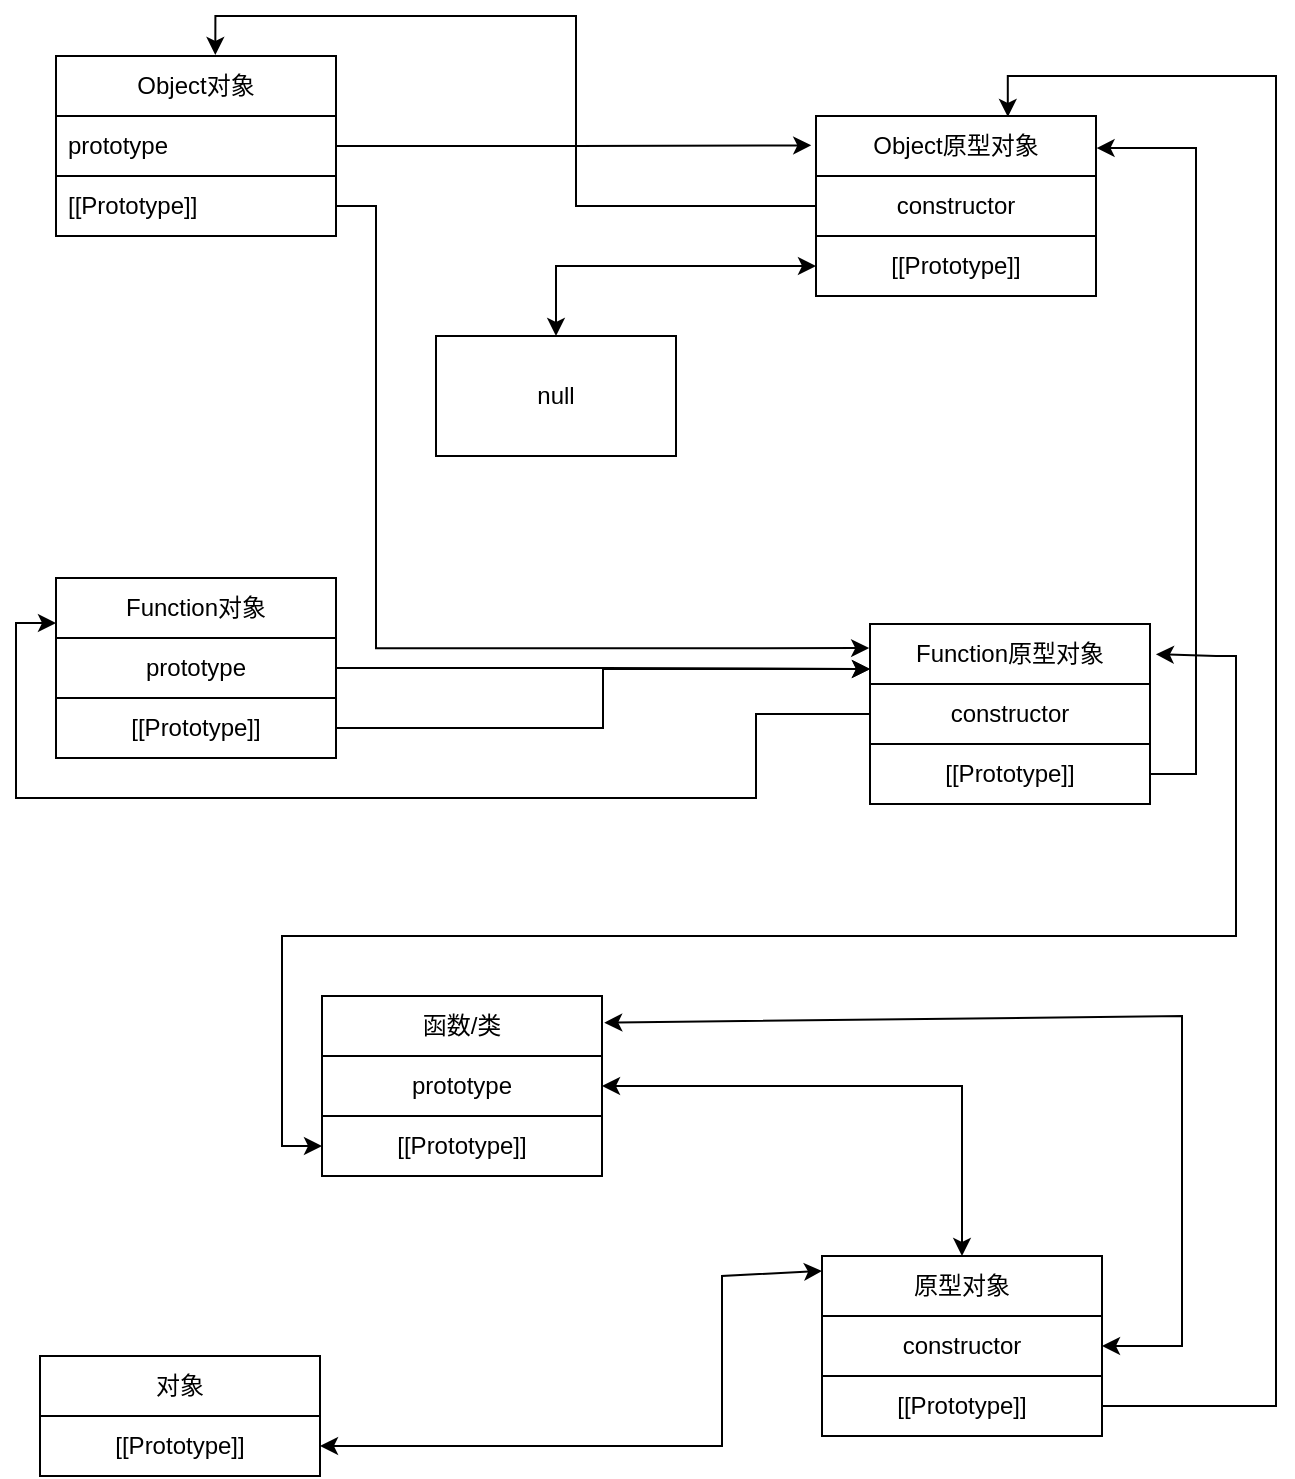 <mxfile version="21.0.2" type="github"><diagram name="第 1 页" id="QpSvtEkMU_6p1LQwXr-p"><mxGraphModel dx="1687" dy="929" grid="1" gridSize="10" guides="1" tooltips="1" connect="1" arrows="1" fold="1" page="1" pageScale="1" pageWidth="827" pageHeight="1169" math="0" shadow="0"><root><mxCell id="0"/><mxCell id="1" parent="0"/><mxCell id="fn3lED1CQYT1CBYtTvpU-2" value="函数/类" style="swimlane;fontStyle=0;childLayout=stackLayout;horizontal=1;startSize=30;horizontalStack=0;resizeParent=1;resizeParentMax=0;resizeLast=0;collapsible=1;marginBottom=0;whiteSpace=wrap;html=1;" vertex="1" parent="1"><mxGeometry x="303" y="730" width="140" height="90" as="geometry"/></mxCell><mxCell id="fn3lED1CQYT1CBYtTvpU-3" value="prototype" style="text;strokeColor=none;fillColor=none;align=center;verticalAlign=middle;spacingLeft=4;spacingRight=4;overflow=hidden;points=[[0,0.5],[1,0.5]];portConstraint=eastwest;rotatable=0;whiteSpace=wrap;html=1;" vertex="1" parent="fn3lED1CQYT1CBYtTvpU-2"><mxGeometry y="30" width="140" height="30" as="geometry"/></mxCell><mxCell id="fn3lED1CQYT1CBYtTvpU-4" value="[[Prototype]]" style="text;strokeColor=default;fillColor=none;align=center;verticalAlign=middle;spacingLeft=4;spacingRight=4;overflow=hidden;points=[[0,0.5],[1,0.5]];portConstraint=eastwest;rotatable=0;whiteSpace=wrap;html=1;rounded=0;" vertex="1" parent="fn3lED1CQYT1CBYtTvpU-2"><mxGeometry y="60" width="140" height="30" as="geometry"/></mxCell><mxCell id="fn3lED1CQYT1CBYtTvpU-6" value="对象" style="swimlane;fontStyle=0;childLayout=stackLayout;horizontal=1;startSize=30;horizontalStack=0;resizeParent=1;resizeParentMax=0;resizeLast=0;collapsible=1;marginBottom=0;whiteSpace=wrap;html=1;" vertex="1" parent="1"><mxGeometry x="162" y="910" width="140" height="60" as="geometry"/></mxCell><mxCell id="fn3lED1CQYT1CBYtTvpU-7" value="[[Prototype]]" style="text;strokeColor=none;fillColor=none;align=center;verticalAlign=middle;spacingLeft=4;spacingRight=4;overflow=hidden;points=[[0,0.5],[1,0.5]];portConstraint=eastwest;rotatable=0;whiteSpace=wrap;html=1;" vertex="1" parent="fn3lED1CQYT1CBYtTvpU-6"><mxGeometry y="30" width="140" height="30" as="geometry"/></mxCell><mxCell id="fn3lED1CQYT1CBYtTvpU-10" value="原型对象" style="swimlane;fontStyle=0;childLayout=stackLayout;horizontal=1;startSize=30;horizontalStack=0;resizeParent=1;resizeParentMax=0;resizeLast=0;collapsible=1;marginBottom=0;whiteSpace=wrap;html=1;" vertex="1" parent="1"><mxGeometry x="553" y="860" width="140" height="90" as="geometry"/></mxCell><mxCell id="fn3lED1CQYT1CBYtTvpU-11" value="constructor" style="text;strokeColor=default;fillColor=none;align=center;verticalAlign=middle;spacingLeft=4;spacingRight=4;overflow=hidden;points=[[0,0.5],[1,0.5]];portConstraint=eastwest;rotatable=0;whiteSpace=wrap;html=1;" vertex="1" parent="fn3lED1CQYT1CBYtTvpU-10"><mxGeometry y="30" width="140" height="30" as="geometry"/></mxCell><mxCell id="fn3lED1CQYT1CBYtTvpU-12" value="[[Prototype]]" style="text;strokeColor=none;fillColor=none;align=center;verticalAlign=middle;spacingLeft=4;spacingRight=4;overflow=hidden;points=[[0,0.5],[1,0.5]];portConstraint=eastwest;rotatable=0;whiteSpace=wrap;html=1;" vertex="1" parent="fn3lED1CQYT1CBYtTvpU-10"><mxGeometry y="60" width="140" height="30" as="geometry"/></mxCell><mxCell id="fn3lED1CQYT1CBYtTvpU-14" value="" style="endArrow=classic;startArrow=classic;html=1;rounded=0;entryX=1;entryY=0.5;entryDx=0;entryDy=0;exitX=1.008;exitY=0.148;exitDx=0;exitDy=0;exitPerimeter=0;" edge="1" parent="1" source="fn3lED1CQYT1CBYtTvpU-2" target="fn3lED1CQYT1CBYtTvpU-11"><mxGeometry width="50" height="50" relative="1" as="geometry"><mxPoint x="513" y="740" as="sourcePoint"/><mxPoint x="423" y="880" as="targetPoint"/><Array as="points"><mxPoint x="733" y="740"/><mxPoint x="733" y="905"/></Array></mxGeometry></mxCell><mxCell id="fn3lED1CQYT1CBYtTvpU-16" value="" style="endArrow=classic;startArrow=classic;html=1;rounded=0;entryX=0;entryY=0.083;entryDx=0;entryDy=0;entryPerimeter=0;exitX=1;exitY=0.5;exitDx=0;exitDy=0;" edge="1" parent="1" source="fn3lED1CQYT1CBYtTvpU-7" target="fn3lED1CQYT1CBYtTvpU-10"><mxGeometry width="50" height="50" relative="1" as="geometry"><mxPoint x="243" y="960" as="sourcePoint"/><mxPoint x="293" y="910" as="targetPoint"/><Array as="points"><mxPoint x="503" y="955"/><mxPoint x="503" y="870"/></Array></mxGeometry></mxCell><mxCell id="fn3lED1CQYT1CBYtTvpU-17" style="edgeStyle=orthogonalEdgeStyle;rounded=0;orthogonalLoop=1;jettySize=auto;html=1;exitX=1;exitY=0.5;exitDx=0;exitDy=0;entryX=0.5;entryY=0;entryDx=0;entryDy=0;startArrow=classic;startFill=1;" edge="1" parent="1" source="fn3lED1CQYT1CBYtTvpU-3" target="fn3lED1CQYT1CBYtTvpU-10"><mxGeometry relative="1" as="geometry"/></mxCell><mxCell id="fn3lED1CQYT1CBYtTvpU-18" value="Function原型对象" style="swimlane;fontStyle=0;childLayout=stackLayout;horizontal=1;startSize=30;horizontalStack=0;resizeParent=1;resizeParentMax=0;resizeLast=0;collapsible=1;marginBottom=0;whiteSpace=wrap;html=1;" vertex="1" parent="1"><mxGeometry x="577" y="544" width="140" height="90" as="geometry"/></mxCell><mxCell id="fn3lED1CQYT1CBYtTvpU-20" value="constructor" style="text;strokeColor=default;fillColor=none;align=center;verticalAlign=middle;spacingLeft=4;spacingRight=4;overflow=hidden;points=[[0,0.5],[1,0.5]];portConstraint=eastwest;rotatable=0;whiteSpace=wrap;html=1;" vertex="1" parent="fn3lED1CQYT1CBYtTvpU-18"><mxGeometry y="30" width="140" height="30" as="geometry"/></mxCell><mxCell id="fn3lED1CQYT1CBYtTvpU-41" value="[[Prototype]]" style="text;strokeColor=default;fillColor=none;align=center;verticalAlign=middle;spacingLeft=4;spacingRight=4;overflow=hidden;points=[[0,0.5],[1,0.5]];portConstraint=eastwest;rotatable=0;whiteSpace=wrap;html=1;" vertex="1" parent="fn3lED1CQYT1CBYtTvpU-18"><mxGeometry y="60" width="140" height="30" as="geometry"/></mxCell><mxCell id="fn3lED1CQYT1CBYtTvpU-23" value="Function对象" style="swimlane;fontStyle=0;childLayout=stackLayout;horizontal=1;startSize=30;horizontalStack=0;resizeParent=1;resizeParentMax=0;resizeLast=0;collapsible=1;marginBottom=0;whiteSpace=wrap;html=1;" vertex="1" parent="1"><mxGeometry x="170" y="521" width="140" height="90" as="geometry"/></mxCell><mxCell id="fn3lED1CQYT1CBYtTvpU-24" value="prototype" style="text;strokeColor=none;fillColor=none;align=center;verticalAlign=middle;spacingLeft=4;spacingRight=4;overflow=hidden;points=[[0,0.5],[1,0.5]];portConstraint=eastwest;rotatable=0;whiteSpace=wrap;html=1;" vertex="1" parent="fn3lED1CQYT1CBYtTvpU-23"><mxGeometry y="30" width="140" height="30" as="geometry"/></mxCell><mxCell id="fn3lED1CQYT1CBYtTvpU-25" value="[[Prototype]]" style="text;strokeColor=default;fillColor=none;align=center;verticalAlign=middle;spacingLeft=4;spacingRight=4;overflow=hidden;points=[[0,0.5],[1,0.5]];portConstraint=eastwest;rotatable=0;whiteSpace=wrap;html=1;" vertex="1" parent="fn3lED1CQYT1CBYtTvpU-23"><mxGeometry y="60" width="140" height="30" as="geometry"/></mxCell><mxCell id="fn3lED1CQYT1CBYtTvpU-27" style="edgeStyle=orthogonalEdgeStyle;rounded=0;orthogonalLoop=1;jettySize=auto;html=1;exitX=0;exitY=0.5;exitDx=0;exitDy=0;startArrow=classic;startFill=1;endArrow=classic;endFill=1;entryX=1.021;entryY=0.168;entryDx=0;entryDy=0;entryPerimeter=0;" edge="1" parent="1" source="fn3lED1CQYT1CBYtTvpU-4" target="fn3lED1CQYT1CBYtTvpU-18"><mxGeometry relative="1" as="geometry"><mxPoint x="720" y="560" as="targetPoint"/><Array as="points"><mxPoint x="283" y="805"/><mxPoint x="283" y="700"/><mxPoint x="760" y="700"/><mxPoint x="760" y="560"/><mxPoint x="750" y="560"/></Array></mxGeometry></mxCell><mxCell id="fn3lED1CQYT1CBYtTvpU-28" style="edgeStyle=orthogonalEdgeStyle;rounded=0;orthogonalLoop=1;jettySize=auto;html=1;exitX=1;exitY=0.5;exitDx=0;exitDy=0;entryX=0;entryY=0.25;entryDx=0;entryDy=0;" edge="1" parent="1" source="fn3lED1CQYT1CBYtTvpU-24" target="fn3lED1CQYT1CBYtTvpU-18"><mxGeometry relative="1" as="geometry"/></mxCell><mxCell id="fn3lED1CQYT1CBYtTvpU-29" value="Object对象" style="swimlane;fontStyle=0;childLayout=stackLayout;horizontal=1;startSize=30;horizontalStack=0;resizeParent=1;resizeParentMax=0;resizeLast=0;collapsible=1;marginBottom=0;whiteSpace=wrap;html=1;" vertex="1" parent="1"><mxGeometry x="170" y="260" width="140" height="90" as="geometry"/></mxCell><mxCell id="fn3lED1CQYT1CBYtTvpU-30" value="prototype" style="text;strokeColor=none;fillColor=none;align=left;verticalAlign=middle;spacingLeft=4;spacingRight=4;overflow=hidden;points=[[0,0.5],[1,0.5]];portConstraint=eastwest;rotatable=0;whiteSpace=wrap;html=1;" vertex="1" parent="fn3lED1CQYT1CBYtTvpU-29"><mxGeometry y="30" width="140" height="30" as="geometry"/></mxCell><mxCell id="fn3lED1CQYT1CBYtTvpU-31" value="[[Prototype]]" style="text;strokeColor=default;fillColor=none;align=left;verticalAlign=middle;spacingLeft=4;spacingRight=4;overflow=hidden;points=[[0,0.5],[1,0.5]];portConstraint=eastwest;rotatable=0;whiteSpace=wrap;html=1;" vertex="1" parent="fn3lED1CQYT1CBYtTvpU-29"><mxGeometry y="60" width="140" height="30" as="geometry"/></mxCell><mxCell id="fn3lED1CQYT1CBYtTvpU-32" value="Object原型对象" style="swimlane;fontStyle=0;childLayout=stackLayout;horizontal=1;startSize=30;horizontalStack=0;resizeParent=1;resizeParentMax=0;resizeLast=0;collapsible=1;marginBottom=0;whiteSpace=wrap;html=1;" vertex="1" parent="1"><mxGeometry x="550" y="290" width="140" height="90" as="geometry"/></mxCell><mxCell id="fn3lED1CQYT1CBYtTvpU-33" value="constructor" style="text;strokeColor=none;fillColor=none;align=center;verticalAlign=middle;spacingLeft=4;spacingRight=4;overflow=hidden;points=[[0,0.5],[1,0.5]];portConstraint=eastwest;rotatable=0;whiteSpace=wrap;html=1;" vertex="1" parent="fn3lED1CQYT1CBYtTvpU-32"><mxGeometry y="30" width="140" height="30" as="geometry"/></mxCell><mxCell id="fn3lED1CQYT1CBYtTvpU-34" value="[[Prototype]]" style="text;strokeColor=default;fillColor=none;align=center;verticalAlign=middle;spacingLeft=4;spacingRight=4;overflow=hidden;points=[[0,0.5],[1,0.5]];portConstraint=eastwest;rotatable=0;whiteSpace=wrap;html=1;" vertex="1" parent="fn3lED1CQYT1CBYtTvpU-32"><mxGeometry y="60" width="140" height="30" as="geometry"/></mxCell><mxCell id="fn3lED1CQYT1CBYtTvpU-35" style="edgeStyle=orthogonalEdgeStyle;rounded=0;orthogonalLoop=1;jettySize=auto;html=1;exitX=1;exitY=0.5;exitDx=0;exitDy=0;entryX=-0.017;entryY=0.163;entryDx=0;entryDy=0;entryPerimeter=0;" edge="1" parent="1" source="fn3lED1CQYT1CBYtTvpU-30" target="fn3lED1CQYT1CBYtTvpU-32"><mxGeometry relative="1" as="geometry"/></mxCell><mxCell id="fn3lED1CQYT1CBYtTvpU-42" value="" style="endArrow=classic;startArrow=none;html=1;rounded=0;entryX=1.002;entryY=0.178;entryDx=0;entryDy=0;entryPerimeter=0;exitX=1;exitY=0.5;exitDx=0;exitDy=0;endFill=1;startFill=0;" edge="1" parent="1" source="fn3lED1CQYT1CBYtTvpU-41" target="fn3lED1CQYT1CBYtTvpU-32"><mxGeometry width="50" height="50" relative="1" as="geometry"><mxPoint x="480" y="520" as="sourcePoint"/><mxPoint x="530" y="470" as="targetPoint"/><Array as="points"><mxPoint x="740" y="619"/><mxPoint x="740" y="460"/><mxPoint x="740" y="306"/></Array></mxGeometry></mxCell><mxCell id="fn3lED1CQYT1CBYtTvpU-43" value="null" style="rounded=0;whiteSpace=wrap;html=1;" vertex="1" parent="1"><mxGeometry x="360" y="400" width="120" height="60" as="geometry"/></mxCell><mxCell id="fn3lED1CQYT1CBYtTvpU-44" style="edgeStyle=orthogonalEdgeStyle;rounded=0;orthogonalLoop=1;jettySize=auto;html=1;exitX=0;exitY=0.5;exitDx=0;exitDy=0;startArrow=classic;startFill=1;" edge="1" parent="1" source="fn3lED1CQYT1CBYtTvpU-34" target="fn3lED1CQYT1CBYtTvpU-43"><mxGeometry relative="1" as="geometry"/></mxCell><mxCell id="fn3lED1CQYT1CBYtTvpU-45" style="edgeStyle=orthogonalEdgeStyle;rounded=0;orthogonalLoop=1;jettySize=auto;html=1;exitX=1;exitY=0.5;exitDx=0;exitDy=0;entryX=-0.003;entryY=0.134;entryDx=0;entryDy=0;entryPerimeter=0;" edge="1" parent="1" source="fn3lED1CQYT1CBYtTvpU-31" target="fn3lED1CQYT1CBYtTvpU-18"><mxGeometry relative="1" as="geometry"><Array as="points"><mxPoint x="330" y="335"/><mxPoint x="330" y="556"/></Array></mxGeometry></mxCell><mxCell id="fn3lED1CQYT1CBYtTvpU-46" style="edgeStyle=orthogonalEdgeStyle;rounded=0;orthogonalLoop=1;jettySize=auto;html=1;exitX=1;exitY=0.5;exitDx=0;exitDy=0;entryX=0;entryY=0.25;entryDx=0;entryDy=0;" edge="1" parent="1" source="fn3lED1CQYT1CBYtTvpU-25" target="fn3lED1CQYT1CBYtTvpU-18"><mxGeometry relative="1" as="geometry"/></mxCell><mxCell id="fn3lED1CQYT1CBYtTvpU-47" style="edgeStyle=orthogonalEdgeStyle;rounded=0;orthogonalLoop=1;jettySize=auto;html=1;exitX=0;exitY=0.5;exitDx=0;exitDy=0;entryX=0;entryY=0.25;entryDx=0;entryDy=0;" edge="1" parent="1" source="fn3lED1CQYT1CBYtTvpU-20" target="fn3lED1CQYT1CBYtTvpU-23"><mxGeometry relative="1" as="geometry"><Array as="points"><mxPoint x="520" y="589"/><mxPoint x="520" y="631"/><mxPoint x="150" y="631"/><mxPoint x="150" y="543"/></Array></mxGeometry></mxCell><mxCell id="fn3lED1CQYT1CBYtTvpU-48" style="edgeStyle=orthogonalEdgeStyle;rounded=0;orthogonalLoop=1;jettySize=auto;html=1;exitX=0;exitY=0.5;exitDx=0;exitDy=0;entryX=0.569;entryY=-0.006;entryDx=0;entryDy=0;entryPerimeter=0;" edge="1" parent="1" source="fn3lED1CQYT1CBYtTvpU-33" target="fn3lED1CQYT1CBYtTvpU-29"><mxGeometry relative="1" as="geometry"/></mxCell><mxCell id="fn3lED1CQYT1CBYtTvpU-49" style="edgeStyle=orthogonalEdgeStyle;rounded=0;orthogonalLoop=1;jettySize=auto;html=1;exitX=1;exitY=0.5;exitDx=0;exitDy=0;entryX=0.685;entryY=0.005;entryDx=0;entryDy=0;entryPerimeter=0;" edge="1" parent="1" source="fn3lED1CQYT1CBYtTvpU-12" target="fn3lED1CQYT1CBYtTvpU-32"><mxGeometry relative="1" as="geometry"><Array as="points"><mxPoint x="780" y="935"/><mxPoint x="780" y="270"/><mxPoint x="646" y="270"/></Array></mxGeometry></mxCell></root></mxGraphModel></diagram></mxfile>